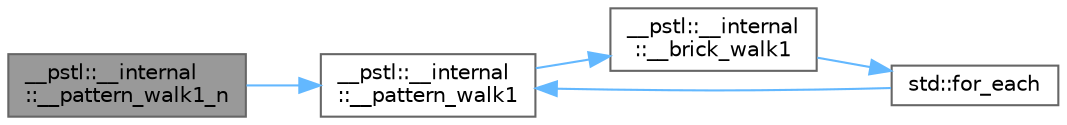 digraph "__pstl::__internal::__pattern_walk1_n"
{
 // LATEX_PDF_SIZE
  bgcolor="transparent";
  edge [fontname=Helvetica,fontsize=10,labelfontname=Helvetica,labelfontsize=10];
  node [fontname=Helvetica,fontsize=10,shape=box,height=0.2,width=0.4];
  rankdir="LR";
  Node1 [id="Node000001",label="__pstl::__internal\l::__pattern_walk1_n",height=0.2,width=0.4,color="gray40", fillcolor="grey60", style="filled", fontcolor="black",tooltip=" "];
  Node1 -> Node2 [id="edge5_Node000001_Node000002",color="steelblue1",style="solid",tooltip=" "];
  Node2 [id="Node000002",label="__pstl::__internal\l::__pattern_walk1",height=0.2,width=0.4,color="grey40", fillcolor="white", style="filled",URL="$namespace____pstl_1_1____internal.html#ab0763e7038c1a483b7905a47fb58f051",tooltip=" "];
  Node2 -> Node3 [id="edge6_Node000002_Node000003",color="steelblue1",style="solid",tooltip=" "];
  Node3 [id="Node000003",label="__pstl::__internal\l::__brick_walk1",height=0.2,width=0.4,color="grey40", fillcolor="white", style="filled",URL="$namespace____pstl_1_1____internal.html#a10f3fa367669b260a10c4b442772016f",tooltip=" "];
  Node3 -> Node4 [id="edge7_Node000003_Node000004",color="steelblue1",style="solid",tooltip=" "];
  Node4 [id="Node000004",label="std::for_each",height=0.2,width=0.4,color="grey40", fillcolor="white", style="filled",URL="$namespacestd.html#aefb696460665211a0f32f8a15f444c57",tooltip=" "];
  Node4 -> Node2 [id="edge8_Node000004_Node000002",color="steelblue1",style="solid",tooltip=" "];
}
